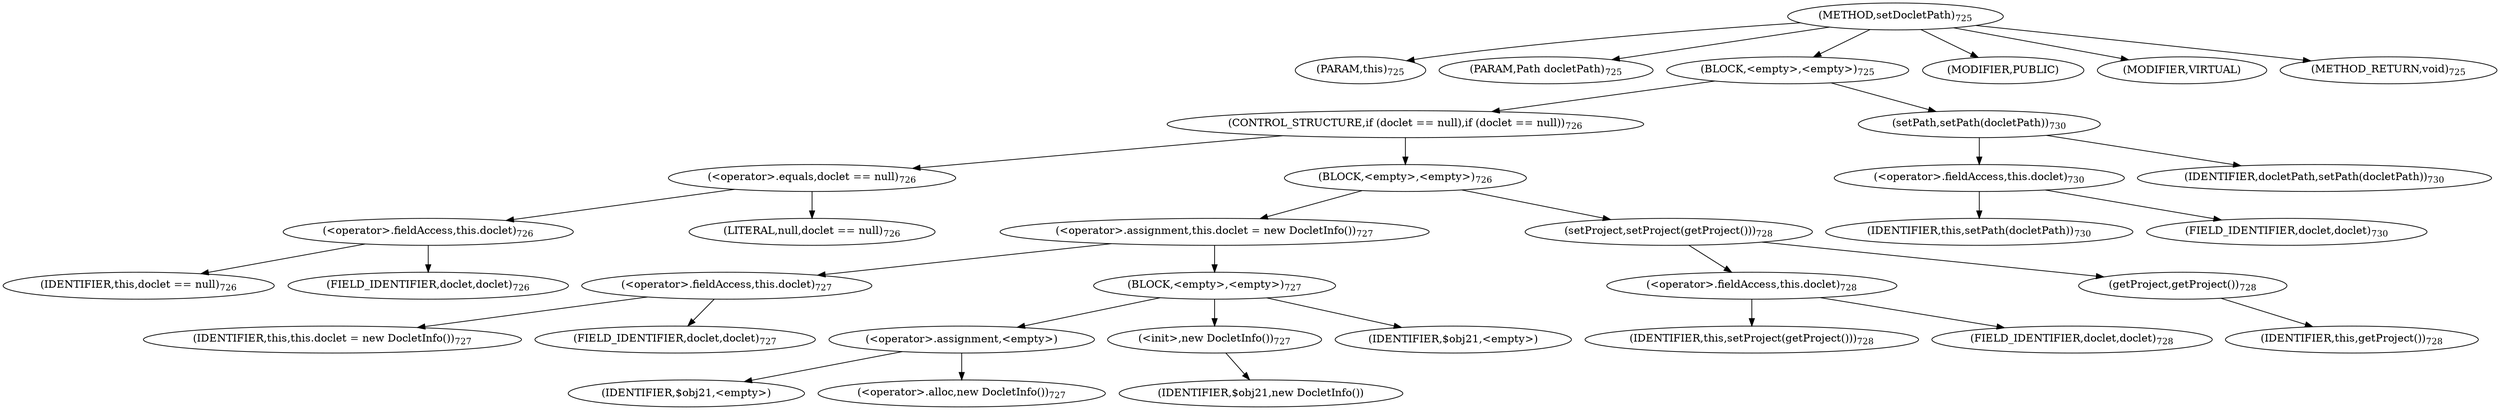 digraph "setDocletPath" {  
"1315" [label = <(METHOD,setDocletPath)<SUB>725</SUB>> ]
"144" [label = <(PARAM,this)<SUB>725</SUB>> ]
"1316" [label = <(PARAM,Path docletPath)<SUB>725</SUB>> ]
"1317" [label = <(BLOCK,&lt;empty&gt;,&lt;empty&gt;)<SUB>725</SUB>> ]
"1318" [label = <(CONTROL_STRUCTURE,if (doclet == null),if (doclet == null))<SUB>726</SUB>> ]
"1319" [label = <(&lt;operator&gt;.equals,doclet == null)<SUB>726</SUB>> ]
"1320" [label = <(&lt;operator&gt;.fieldAccess,this.doclet)<SUB>726</SUB>> ]
"1321" [label = <(IDENTIFIER,this,doclet == null)<SUB>726</SUB>> ]
"1322" [label = <(FIELD_IDENTIFIER,doclet,doclet)<SUB>726</SUB>> ]
"1323" [label = <(LITERAL,null,doclet == null)<SUB>726</SUB>> ]
"1324" [label = <(BLOCK,&lt;empty&gt;,&lt;empty&gt;)<SUB>726</SUB>> ]
"1325" [label = <(&lt;operator&gt;.assignment,this.doclet = new DocletInfo())<SUB>727</SUB>> ]
"1326" [label = <(&lt;operator&gt;.fieldAccess,this.doclet)<SUB>727</SUB>> ]
"1327" [label = <(IDENTIFIER,this,this.doclet = new DocletInfo())<SUB>727</SUB>> ]
"1328" [label = <(FIELD_IDENTIFIER,doclet,doclet)<SUB>727</SUB>> ]
"1329" [label = <(BLOCK,&lt;empty&gt;,&lt;empty&gt;)<SUB>727</SUB>> ]
"1330" [label = <(&lt;operator&gt;.assignment,&lt;empty&gt;)> ]
"1331" [label = <(IDENTIFIER,$obj21,&lt;empty&gt;)> ]
"1332" [label = <(&lt;operator&gt;.alloc,new DocletInfo())<SUB>727</SUB>> ]
"1333" [label = <(&lt;init&gt;,new DocletInfo())<SUB>727</SUB>> ]
"1334" [label = <(IDENTIFIER,$obj21,new DocletInfo())> ]
"1335" [label = <(IDENTIFIER,$obj21,&lt;empty&gt;)> ]
"1336" [label = <(setProject,setProject(getProject()))<SUB>728</SUB>> ]
"1337" [label = <(&lt;operator&gt;.fieldAccess,this.doclet)<SUB>728</SUB>> ]
"1338" [label = <(IDENTIFIER,this,setProject(getProject()))<SUB>728</SUB>> ]
"1339" [label = <(FIELD_IDENTIFIER,doclet,doclet)<SUB>728</SUB>> ]
"1340" [label = <(getProject,getProject())<SUB>728</SUB>> ]
"143" [label = <(IDENTIFIER,this,getProject())<SUB>728</SUB>> ]
"1341" [label = <(setPath,setPath(docletPath))<SUB>730</SUB>> ]
"1342" [label = <(&lt;operator&gt;.fieldAccess,this.doclet)<SUB>730</SUB>> ]
"1343" [label = <(IDENTIFIER,this,setPath(docletPath))<SUB>730</SUB>> ]
"1344" [label = <(FIELD_IDENTIFIER,doclet,doclet)<SUB>730</SUB>> ]
"1345" [label = <(IDENTIFIER,docletPath,setPath(docletPath))<SUB>730</SUB>> ]
"1346" [label = <(MODIFIER,PUBLIC)> ]
"1347" [label = <(MODIFIER,VIRTUAL)> ]
"1348" [label = <(METHOD_RETURN,void)<SUB>725</SUB>> ]
  "1315" -> "144" 
  "1315" -> "1316" 
  "1315" -> "1317" 
  "1315" -> "1346" 
  "1315" -> "1347" 
  "1315" -> "1348" 
  "1317" -> "1318" 
  "1317" -> "1341" 
  "1318" -> "1319" 
  "1318" -> "1324" 
  "1319" -> "1320" 
  "1319" -> "1323" 
  "1320" -> "1321" 
  "1320" -> "1322" 
  "1324" -> "1325" 
  "1324" -> "1336" 
  "1325" -> "1326" 
  "1325" -> "1329" 
  "1326" -> "1327" 
  "1326" -> "1328" 
  "1329" -> "1330" 
  "1329" -> "1333" 
  "1329" -> "1335" 
  "1330" -> "1331" 
  "1330" -> "1332" 
  "1333" -> "1334" 
  "1336" -> "1337" 
  "1336" -> "1340" 
  "1337" -> "1338" 
  "1337" -> "1339" 
  "1340" -> "143" 
  "1341" -> "1342" 
  "1341" -> "1345" 
  "1342" -> "1343" 
  "1342" -> "1344" 
}

